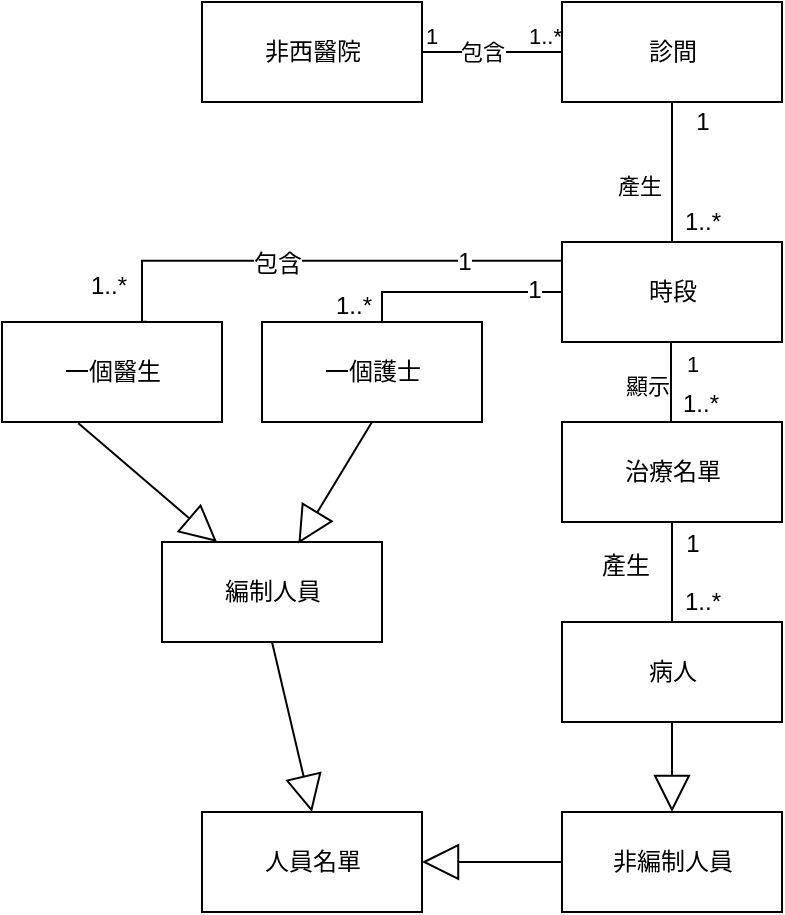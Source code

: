 <mxfile version="17.1.3" type="device"><diagram id="oKyxzHDayaN0CAhAsXDF" name="非西醫院領域模型"><mxGraphModel dx="823" dy="443" grid="1" gridSize="10" guides="1" tooltips="1" connect="1" arrows="1" fold="1" page="1" pageScale="1" pageWidth="827" pageHeight="1169" math="0" shadow="0"><root><mxCell id="0"/><mxCell id="1" parent="0"/><mxCell id="7Uc3qA1Fesq3ZWBr6PMz-5" value="非西醫院" style="html=1;" vertex="1" parent="1"><mxGeometry x="190" y="130" width="110" height="50" as="geometry"/></mxCell><mxCell id="7Uc3qA1Fesq3ZWBr6PMz-6" value="" style="endArrow=none;html=1;edgeStyle=orthogonalEdgeStyle;rounded=0;entryX=0;entryY=0.5;entryDx=0;entryDy=0;exitX=1;exitY=0.5;exitDx=0;exitDy=0;" edge="1" parent="1" source="7Uc3qA1Fesq3ZWBr6PMz-5" target="7Uc3qA1Fesq3ZWBr6PMz-9"><mxGeometry relative="1" as="geometry"><mxPoint x="330" y="270" as="sourcePoint"/><mxPoint x="490" y="270" as="targetPoint"/></mxGeometry></mxCell><mxCell id="7Uc3qA1Fesq3ZWBr6PMz-7" value="1" style="edgeLabel;resizable=0;html=1;align=left;verticalAlign=bottom;" connectable="0" vertex="1" parent="7Uc3qA1Fesq3ZWBr6PMz-6"><mxGeometry x="-1" relative="1" as="geometry"/></mxCell><mxCell id="7Uc3qA1Fesq3ZWBr6PMz-8" value="1..*" style="edgeLabel;resizable=0;html=1;align=right;verticalAlign=bottom;" connectable="0" vertex="1" parent="7Uc3qA1Fesq3ZWBr6PMz-6"><mxGeometry x="1" relative="1" as="geometry"/></mxCell><mxCell id="7Uc3qA1Fesq3ZWBr6PMz-18" value="包含" style="edgeLabel;html=1;align=center;verticalAlign=middle;resizable=0;points=[];" vertex="1" connectable="0" parent="7Uc3qA1Fesq3ZWBr6PMz-6"><mxGeometry x="-0.338" relative="1" as="geometry"><mxPoint x="7" as="offset"/></mxGeometry></mxCell><mxCell id="7Uc3qA1Fesq3ZWBr6PMz-9" value="診間" style="html=1;" vertex="1" parent="1"><mxGeometry x="370" y="130" width="110" height="50" as="geometry"/></mxCell><mxCell id="7Uc3qA1Fesq3ZWBr6PMz-14" value="" style="endArrow=none;html=1;edgeStyle=orthogonalEdgeStyle;rounded=0;exitX=0.5;exitY=1;exitDx=0;exitDy=0;entryX=0.455;entryY=0;entryDx=0;entryDy=0;entryPerimeter=0;" edge="1" parent="1" source="7Uc3qA1Fesq3ZWBr6PMz-9" target="7Uc3qA1Fesq3ZWBr6PMz-17"><mxGeometry relative="1" as="geometry"><mxPoint x="350" y="270" as="sourcePoint"/><mxPoint x="510" y="250" as="targetPoint"/><Array as="points"><mxPoint x="425" y="250"/></Array></mxGeometry></mxCell><mxCell id="7Uc3qA1Fesq3ZWBr6PMz-16" value="產生" style="edgeLabel;resizable=0;html=1;align=right;verticalAlign=bottom;" connectable="0" vertex="1" parent="7Uc3qA1Fesq3ZWBr6PMz-14"><mxGeometry x="1" relative="1" as="geometry"><mxPoint y="-20" as="offset"/></mxGeometry></mxCell><mxCell id="7Uc3qA1Fesq3ZWBr6PMz-45" value="1" style="edgeLabel;html=1;align=center;verticalAlign=middle;resizable=0;points=[];fontSize=12;" vertex="1" connectable="0" parent="7Uc3qA1Fesq3ZWBr6PMz-14"><mxGeometry x="-0.889" relative="1" as="geometry"><mxPoint x="15" y="6" as="offset"/></mxGeometry></mxCell><mxCell id="7Uc3qA1Fesq3ZWBr6PMz-46" value="1..*" style="edgeLabel;html=1;align=center;verticalAlign=middle;resizable=0;points=[];fontSize=12;" vertex="1" connectable="0" parent="7Uc3qA1Fesq3ZWBr6PMz-14"><mxGeometry x="0.901" relative="1" as="geometry"><mxPoint x="16" y="-10" as="offset"/></mxGeometry></mxCell><mxCell id="7Uc3qA1Fesq3ZWBr6PMz-17" value="時段" style="html=1;" vertex="1" parent="1"><mxGeometry x="370" y="250" width="110" height="50" as="geometry"/></mxCell><mxCell id="7Uc3qA1Fesq3ZWBr6PMz-19" value="治療名單" style="html=1;" vertex="1" parent="1"><mxGeometry x="370" y="340" width="110" height="50" as="geometry"/></mxCell><mxCell id="7Uc3qA1Fesq3ZWBr6PMz-20" value="1" style="endArrow=none;html=1;edgeStyle=orthogonalEdgeStyle;rounded=0;exitX=0.329;exitY=0.991;exitDx=0;exitDy=0;exitPerimeter=0;" edge="1" parent="1"><mxGeometry x="-0.483" y="10" relative="1" as="geometry"><mxPoint x="424.5" y="300" as="sourcePoint"/><mxPoint x="424.504" y="340.45" as="targetPoint"/><Array as="points"><mxPoint x="424.31" y="330.45"/><mxPoint x="424.31" y="330.45"/></Array><mxPoint as="offset"/></mxGeometry></mxCell><mxCell id="7Uc3qA1Fesq3ZWBr6PMz-22" value="顯示" style="edgeLabel;resizable=0;html=1;align=right;verticalAlign=bottom;" connectable="0" vertex="1" parent="7Uc3qA1Fesq3ZWBr6PMz-20"><mxGeometry x="1" relative="1" as="geometry"><mxPoint y="-10" as="offset"/></mxGeometry></mxCell><mxCell id="7Uc3qA1Fesq3ZWBr6PMz-53" value="1..*" style="edgeLabel;html=1;align=center;verticalAlign=middle;resizable=0;points=[];fontSize=12;" vertex="1" connectable="0" parent="7Uc3qA1Fesq3ZWBr6PMz-20"><mxGeometry x="0.795" y="-1" relative="1" as="geometry"><mxPoint x="15" y="-6" as="offset"/></mxGeometry></mxCell><mxCell id="7Uc3qA1Fesq3ZWBr6PMz-30" value="" style="endArrow=none;html=1;edgeStyle=orthogonalEdgeStyle;rounded=0;fontSize=7;entryX=0.658;entryY=-0.003;entryDx=0;entryDy=0;entryPerimeter=0;exitX=-0.005;exitY=0.188;exitDx=0;exitDy=0;exitPerimeter=0;" edge="1" parent="1" source="7Uc3qA1Fesq3ZWBr6PMz-17" target="7Uc3qA1Fesq3ZWBr6PMz-33"><mxGeometry relative="1" as="geometry"><mxPoint x="350" y="260" as="sourcePoint"/><mxPoint x="390" y="360" as="targetPoint"/><Array as="points"><mxPoint x="160" y="259"/><mxPoint x="160" y="290"/></Array></mxGeometry></mxCell><mxCell id="7Uc3qA1Fesq3ZWBr6PMz-32" value="&lt;font style=&quot;font-size: 12px&quot;&gt;包含&lt;/font&gt;" style="edgeLabel;resizable=0;html=1;align=right;verticalAlign=bottom;fontSize=7;" connectable="0" vertex="1" parent="7Uc3qA1Fesq3ZWBr6PMz-30"><mxGeometry x="1" relative="1" as="geometry"><mxPoint x="78" y="-20" as="offset"/></mxGeometry></mxCell><mxCell id="7Uc3qA1Fesq3ZWBr6PMz-54" value="1" style="edgeLabel;html=1;align=center;verticalAlign=middle;resizable=0;points=[];fontSize=12;" vertex="1" connectable="0" parent="7Uc3qA1Fesq3ZWBr6PMz-30"><mxGeometry x="-0.599" relative="1" as="geometry"><mxPoint as="offset"/></mxGeometry></mxCell><mxCell id="7Uc3qA1Fesq3ZWBr6PMz-73" value="1..*" style="edgeLabel;html=1;align=center;verticalAlign=middle;resizable=0;points=[];fontSize=12;" vertex="1" connectable="0" parent="7Uc3qA1Fesq3ZWBr6PMz-30"><mxGeometry x="0.723" y="-2" relative="1" as="geometry"><mxPoint x="-18" y="14" as="offset"/></mxGeometry></mxCell><mxCell id="7Uc3qA1Fesq3ZWBr6PMz-33" value="一個醫生" style="html=1;fontSize=12;" vertex="1" parent="1"><mxGeometry x="90" y="290" width="110" height="50" as="geometry"/></mxCell><mxCell id="7Uc3qA1Fesq3ZWBr6PMz-34" value="一個護士" style="html=1;fontSize=12;" vertex="1" parent="1"><mxGeometry x="220" y="290" width="110" height="50" as="geometry"/></mxCell><mxCell id="7Uc3qA1Fesq3ZWBr6PMz-47" value="病人" style="html=1;fontSize=12;" vertex="1" parent="1"><mxGeometry x="370" y="440" width="110" height="50" as="geometry"/></mxCell><mxCell id="7Uc3qA1Fesq3ZWBr6PMz-48" value="" style="endArrow=none;html=1;edgeStyle=orthogonalEdgeStyle;rounded=0;fontSize=12;" edge="1" parent="1" target="7Uc3qA1Fesq3ZWBr6PMz-47"><mxGeometry relative="1" as="geometry"><mxPoint x="425" y="390" as="sourcePoint"/><mxPoint x="475" y="420" as="targetPoint"/><Array as="points"><mxPoint x="425" y="400"/></Array></mxGeometry></mxCell><mxCell id="7Uc3qA1Fesq3ZWBr6PMz-50" value="產生" style="edgeLabel;resizable=0;html=1;align=right;verticalAlign=bottom;fontSize=12;" connectable="0" vertex="1" parent="7Uc3qA1Fesq3ZWBr6PMz-48"><mxGeometry x="1" relative="1" as="geometry"><mxPoint x="-11" y="-20" as="offset"/></mxGeometry></mxCell><mxCell id="7Uc3qA1Fesq3ZWBr6PMz-51" value="1" style="edgeLabel;html=1;align=center;verticalAlign=middle;resizable=0;points=[];fontSize=12;" vertex="1" connectable="0" parent="7Uc3qA1Fesq3ZWBr6PMz-48"><mxGeometry x="-0.59" relative="1" as="geometry"><mxPoint x="10" as="offset"/></mxGeometry></mxCell><mxCell id="7Uc3qA1Fesq3ZWBr6PMz-52" value="1..*" style="edgeLabel;html=1;align=center;verticalAlign=middle;resizable=0;points=[];fontSize=12;" vertex="1" connectable="0" parent="7Uc3qA1Fesq3ZWBr6PMz-48"><mxGeometry x="0.808" relative="1" as="geometry"><mxPoint x="15" y="-5" as="offset"/></mxGeometry></mxCell><mxCell id="7Uc3qA1Fesq3ZWBr6PMz-55" value="編制人員" style="html=1;fontSize=12;" vertex="1" parent="1"><mxGeometry x="170" y="400" width="110" height="50" as="geometry"/></mxCell><mxCell id="7Uc3qA1Fesq3ZWBr6PMz-62" value="非編制人員" style="html=1;fontSize=12;" vertex="1" parent="1"><mxGeometry x="370" y="535" width="110" height="50" as="geometry"/></mxCell><mxCell id="7Uc3qA1Fesq3ZWBr6PMz-81" value="" style="endArrow=block;endSize=16;endFill=0;html=1;rounded=0;fontSize=12;exitX=0.5;exitY=1;exitDx=0;exitDy=0;entryX=0.62;entryY=0.015;entryDx=0;entryDy=0;entryPerimeter=0;" edge="1" parent="1" source="7Uc3qA1Fesq3ZWBr6PMz-34" target="7Uc3qA1Fesq3ZWBr6PMz-55"><mxGeometry x="-0.148" y="18" width="160" relative="1" as="geometry"><mxPoint x="340" y="390" as="sourcePoint"/><mxPoint x="500" y="390" as="targetPoint"/><mxPoint as="offset"/></mxGeometry></mxCell><mxCell id="7Uc3qA1Fesq3ZWBr6PMz-82" value="" style="endArrow=block;endSize=16;endFill=0;html=1;rounded=0;fontSize=12;exitX=0.5;exitY=1;exitDx=0;exitDy=0;entryX=0.5;entryY=0;entryDx=0;entryDy=0;" edge="1" parent="1" source="7Uc3qA1Fesq3ZWBr6PMz-47" target="7Uc3qA1Fesq3ZWBr6PMz-62"><mxGeometry width="160" relative="1" as="geometry"><mxPoint x="334" y="480" as="sourcePoint"/><mxPoint x="494" y="480" as="targetPoint"/><Array as="points"/></mxGeometry></mxCell><mxCell id="7Uc3qA1Fesq3ZWBr6PMz-83" value="人員名單" style="html=1;fontSize=12;" vertex="1" parent="1"><mxGeometry x="190" y="535" width="110" height="50" as="geometry"/></mxCell><mxCell id="7Uc3qA1Fesq3ZWBr6PMz-85" value="" style="endArrow=block;endSize=16;endFill=0;html=1;rounded=0;fontSize=12;exitX=0.347;exitY=1.013;exitDx=0;exitDy=0;exitPerimeter=0;entryX=0.25;entryY=0;entryDx=0;entryDy=0;" edge="1" parent="1" source="7Uc3qA1Fesq3ZWBr6PMz-33" target="7Uc3qA1Fesq3ZWBr6PMz-55"><mxGeometry width="160" relative="1" as="geometry"><mxPoint x="100" y="374.55" as="sourcePoint"/><mxPoint x="200" y="390" as="targetPoint"/></mxGeometry></mxCell><mxCell id="7Uc3qA1Fesq3ZWBr6PMz-87" value="" style="endArrow=block;endSize=16;endFill=0;html=1;rounded=0;fontSize=12;exitX=0.5;exitY=1;exitDx=0;exitDy=0;entryX=0.5;entryY=0;entryDx=0;entryDy=0;" edge="1" parent="1" source="7Uc3qA1Fesq3ZWBr6PMz-55" target="7Uc3qA1Fesq3ZWBr6PMz-83"><mxGeometry width="160" relative="1" as="geometry"><mxPoint x="360" y="460" as="sourcePoint"/><mxPoint x="520" y="460" as="targetPoint"/></mxGeometry></mxCell><mxCell id="7Uc3qA1Fesq3ZWBr6PMz-88" value="" style="endArrow=block;endSize=16;endFill=0;html=1;rounded=0;fontSize=12;exitX=0;exitY=0.5;exitDx=0;exitDy=0;entryX=1;entryY=0.5;entryDx=0;entryDy=0;" edge="1" parent="1" source="7Uc3qA1Fesq3ZWBr6PMz-62" target="7Uc3qA1Fesq3ZWBr6PMz-83"><mxGeometry width="160" relative="1" as="geometry"><mxPoint x="360" y="460" as="sourcePoint"/><mxPoint x="520" y="460" as="targetPoint"/></mxGeometry></mxCell><mxCell id="7Uc3qA1Fesq3ZWBr6PMz-90" value="" style="endArrow=none;html=1;edgeStyle=orthogonalEdgeStyle;rounded=0;fontSize=12;exitX=0;exitY=0.5;exitDx=0;exitDy=0;" edge="1" parent="1" source="7Uc3qA1Fesq3ZWBr6PMz-17"><mxGeometry relative="1" as="geometry"><mxPoint x="280" y="260" as="sourcePoint"/><mxPoint x="280" y="290" as="targetPoint"/><Array as="points"><mxPoint x="280" y="275"/></Array></mxGeometry></mxCell><mxCell id="7Uc3qA1Fesq3ZWBr6PMz-92" value="1..*" style="edgeLabel;resizable=0;html=1;align=right;verticalAlign=bottom;fontSize=12;" connectable="0" vertex="1" parent="7Uc3qA1Fesq3ZWBr6PMz-90"><mxGeometry x="1" relative="1" as="geometry"><mxPoint x="-5" as="offset"/></mxGeometry></mxCell><mxCell id="7Uc3qA1Fesq3ZWBr6PMz-97" value="1" style="edgeLabel;html=1;align=center;verticalAlign=middle;resizable=0;points=[];fontSize=12;" vertex="1" connectable="0" parent="7Uc3qA1Fesq3ZWBr6PMz-90"><mxGeometry x="-0.736" y="-1" relative="1" as="geometry"><mxPoint as="offset"/></mxGeometry></mxCell></root></mxGraphModel></diagram></mxfile>